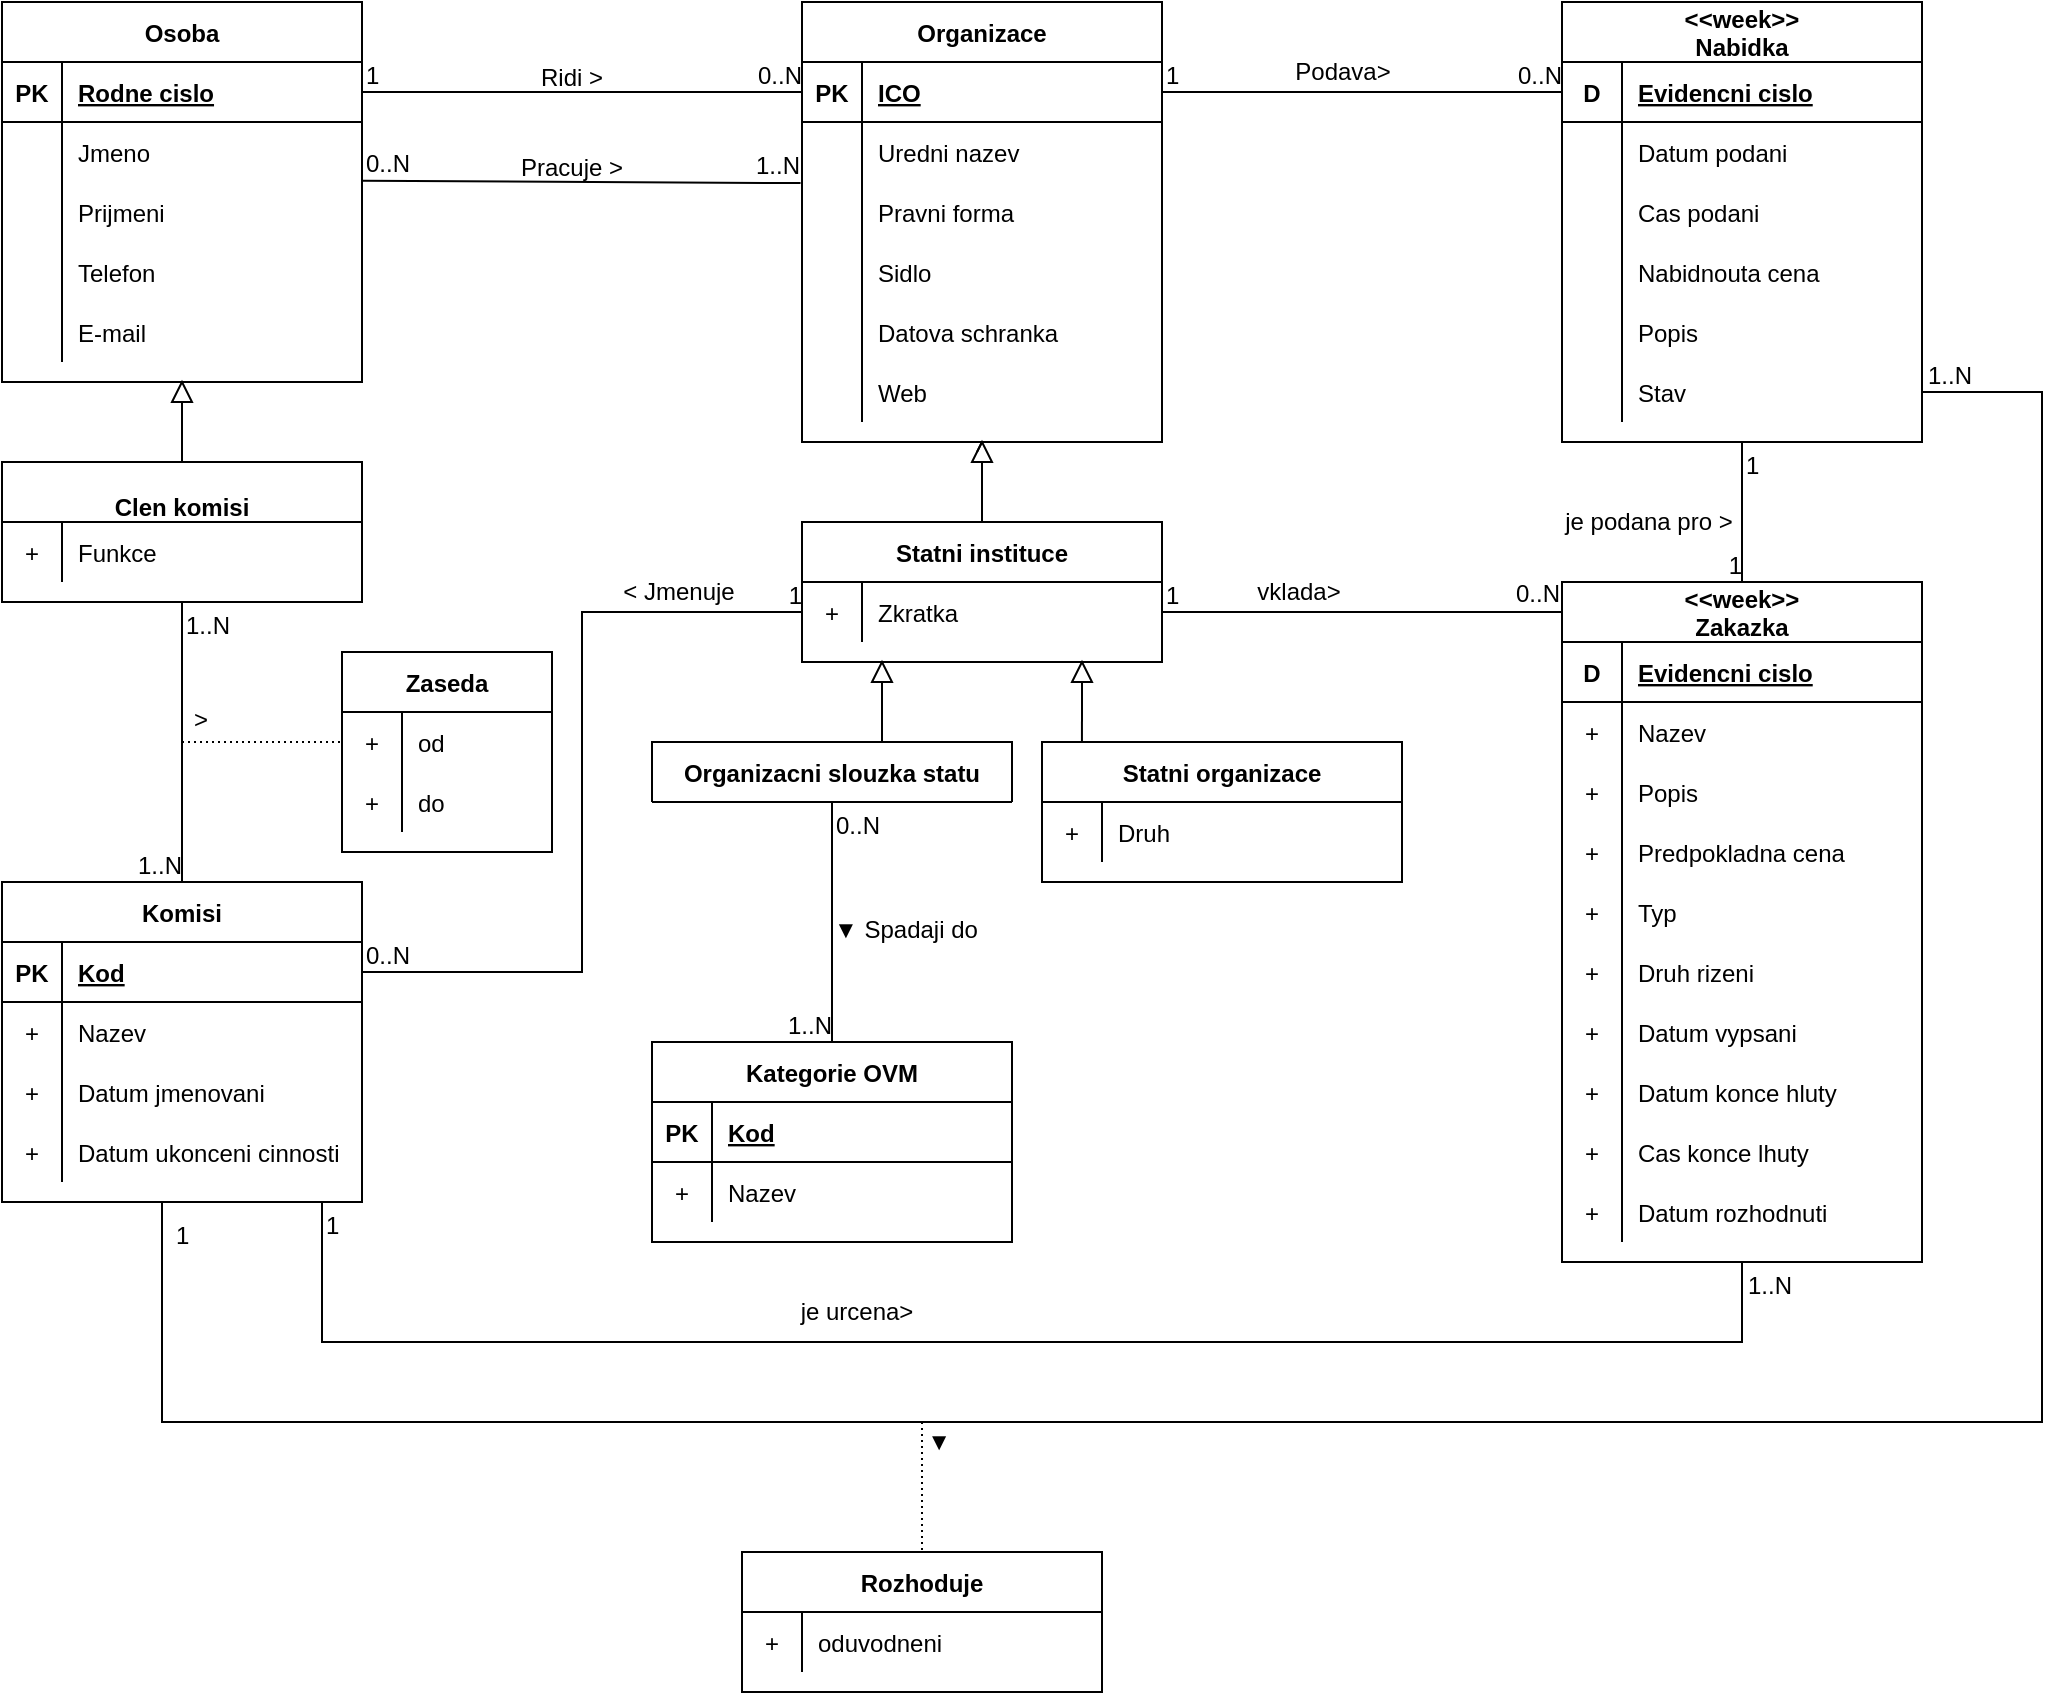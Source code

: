 <mxfile version="20.5.1" type="github">
  <diagram id="R2lEEEUBdFMjLlhIrx00" name="Page-1">
    <mxGraphModel dx="2213" dy="808" grid="1" gridSize="5" guides="1" tooltips="1" connect="1" arrows="1" fold="1" page="1" pageScale="1" pageWidth="850" pageHeight="1100" math="0" shadow="0" extFonts="Permanent Marker^https://fonts.googleapis.com/css?family=Permanent+Marker">
      <root>
        <mxCell id="0" />
        <mxCell id="1" parent="0" />
        <mxCell id="SdNBDiDPCRayU0WkWFOt-101" value="Osoba" style="shape=table;startSize=30;container=1;collapsible=1;childLayout=tableLayout;fixedRows=1;rowLines=0;fontStyle=1;align=center;resizeLast=1;" parent="1" vertex="1">
          <mxGeometry x="-840" y="10" width="180" height="190" as="geometry">
            <mxRectangle x="-840" y="10" width="75" height="30" as="alternateBounds" />
          </mxGeometry>
        </mxCell>
        <mxCell id="SdNBDiDPCRayU0WkWFOt-102" value="" style="shape=tableRow;horizontal=0;startSize=0;swimlaneHead=0;swimlaneBody=0;fillColor=none;collapsible=0;dropTarget=0;points=[[0,0.5],[1,0.5]];portConstraint=eastwest;top=0;left=0;right=0;bottom=1;" parent="SdNBDiDPCRayU0WkWFOt-101" vertex="1">
          <mxGeometry y="30" width="180" height="30" as="geometry" />
        </mxCell>
        <mxCell id="SdNBDiDPCRayU0WkWFOt-103" value="PK" style="shape=partialRectangle;connectable=0;fillColor=none;top=0;left=0;bottom=0;right=0;fontStyle=1;overflow=hidden;" parent="SdNBDiDPCRayU0WkWFOt-102" vertex="1">
          <mxGeometry width="30" height="30" as="geometry">
            <mxRectangle width="30" height="30" as="alternateBounds" />
          </mxGeometry>
        </mxCell>
        <mxCell id="SdNBDiDPCRayU0WkWFOt-104" value="Rodne cislo" style="shape=partialRectangle;connectable=0;fillColor=none;top=0;left=0;bottom=0;right=0;align=left;spacingLeft=6;fontStyle=5;overflow=hidden;" parent="SdNBDiDPCRayU0WkWFOt-102" vertex="1">
          <mxGeometry x="30" width="150" height="30" as="geometry">
            <mxRectangle width="150" height="30" as="alternateBounds" />
          </mxGeometry>
        </mxCell>
        <mxCell id="SdNBDiDPCRayU0WkWFOt-105" value="" style="shape=tableRow;horizontal=0;startSize=0;swimlaneHead=0;swimlaneBody=0;fillColor=none;collapsible=0;dropTarget=0;points=[[0,0.5],[1,0.5]];portConstraint=eastwest;top=0;left=0;right=0;bottom=0;" parent="SdNBDiDPCRayU0WkWFOt-101" vertex="1">
          <mxGeometry y="60" width="180" height="30" as="geometry" />
        </mxCell>
        <mxCell id="SdNBDiDPCRayU0WkWFOt-106" value="" style="shape=partialRectangle;connectable=0;fillColor=none;top=0;left=0;bottom=0;right=0;editable=1;overflow=hidden;" parent="SdNBDiDPCRayU0WkWFOt-105" vertex="1">
          <mxGeometry width="30" height="30" as="geometry">
            <mxRectangle width="30" height="30" as="alternateBounds" />
          </mxGeometry>
        </mxCell>
        <mxCell id="SdNBDiDPCRayU0WkWFOt-107" value="Jmeno" style="shape=partialRectangle;connectable=0;fillColor=none;top=0;left=0;bottom=0;right=0;align=left;spacingLeft=6;overflow=hidden;" parent="SdNBDiDPCRayU0WkWFOt-105" vertex="1">
          <mxGeometry x="30" width="150" height="30" as="geometry">
            <mxRectangle width="150" height="30" as="alternateBounds" />
          </mxGeometry>
        </mxCell>
        <mxCell id="SdNBDiDPCRayU0WkWFOt-108" value="" style="shape=tableRow;horizontal=0;startSize=0;swimlaneHead=0;swimlaneBody=0;fillColor=none;collapsible=0;dropTarget=0;points=[[0,0.5],[1,0.5]];portConstraint=eastwest;top=0;left=0;right=0;bottom=0;" parent="SdNBDiDPCRayU0WkWFOt-101" vertex="1">
          <mxGeometry y="90" width="180" height="30" as="geometry" />
        </mxCell>
        <mxCell id="SdNBDiDPCRayU0WkWFOt-109" value="" style="shape=partialRectangle;connectable=0;fillColor=none;top=0;left=0;bottom=0;right=0;editable=1;overflow=hidden;" parent="SdNBDiDPCRayU0WkWFOt-108" vertex="1">
          <mxGeometry width="30" height="30" as="geometry">
            <mxRectangle width="30" height="30" as="alternateBounds" />
          </mxGeometry>
        </mxCell>
        <mxCell id="SdNBDiDPCRayU0WkWFOt-110" value="Prijmeni" style="shape=partialRectangle;connectable=0;fillColor=none;top=0;left=0;bottom=0;right=0;align=left;spacingLeft=6;overflow=hidden;" parent="SdNBDiDPCRayU0WkWFOt-108" vertex="1">
          <mxGeometry x="30" width="150" height="30" as="geometry">
            <mxRectangle width="150" height="30" as="alternateBounds" />
          </mxGeometry>
        </mxCell>
        <mxCell id="SdNBDiDPCRayU0WkWFOt-111" value="" style="shape=tableRow;horizontal=0;startSize=0;swimlaneHead=0;swimlaneBody=0;fillColor=none;collapsible=0;dropTarget=0;points=[[0,0.5],[1,0.5]];portConstraint=eastwest;top=0;left=0;right=0;bottom=0;" parent="SdNBDiDPCRayU0WkWFOt-101" vertex="1">
          <mxGeometry y="120" width="180" height="30" as="geometry" />
        </mxCell>
        <mxCell id="SdNBDiDPCRayU0WkWFOt-112" value="" style="shape=partialRectangle;connectable=0;fillColor=none;top=0;left=0;bottom=0;right=0;editable=1;overflow=hidden;" parent="SdNBDiDPCRayU0WkWFOt-111" vertex="1">
          <mxGeometry width="30" height="30" as="geometry">
            <mxRectangle width="30" height="30" as="alternateBounds" />
          </mxGeometry>
        </mxCell>
        <mxCell id="SdNBDiDPCRayU0WkWFOt-113" value="Telefon" style="shape=partialRectangle;connectable=0;fillColor=none;top=0;left=0;bottom=0;right=0;align=left;spacingLeft=6;overflow=hidden;" parent="SdNBDiDPCRayU0WkWFOt-111" vertex="1">
          <mxGeometry x="30" width="150" height="30" as="geometry">
            <mxRectangle width="150" height="30" as="alternateBounds" />
          </mxGeometry>
        </mxCell>
        <mxCell id="SdNBDiDPCRayU0WkWFOt-114" style="shape=tableRow;horizontal=0;startSize=0;swimlaneHead=0;swimlaneBody=0;fillColor=none;collapsible=0;dropTarget=0;points=[[0,0.5],[1,0.5]];portConstraint=eastwest;top=0;left=0;right=0;bottom=0;" parent="SdNBDiDPCRayU0WkWFOt-101" vertex="1">
          <mxGeometry y="150" width="180" height="30" as="geometry" />
        </mxCell>
        <mxCell id="SdNBDiDPCRayU0WkWFOt-115" style="shape=partialRectangle;connectable=0;fillColor=none;top=0;left=0;bottom=0;right=0;editable=1;overflow=hidden;" parent="SdNBDiDPCRayU0WkWFOt-114" vertex="1">
          <mxGeometry width="30" height="30" as="geometry">
            <mxRectangle width="30" height="30" as="alternateBounds" />
          </mxGeometry>
        </mxCell>
        <mxCell id="SdNBDiDPCRayU0WkWFOt-116" value="E-mail" style="shape=partialRectangle;connectable=0;fillColor=none;top=0;left=0;bottom=0;right=0;align=left;spacingLeft=6;overflow=hidden;" parent="SdNBDiDPCRayU0WkWFOt-114" vertex="1">
          <mxGeometry x="30" width="150" height="30" as="geometry">
            <mxRectangle width="150" height="30" as="alternateBounds" />
          </mxGeometry>
        </mxCell>
        <mxCell id="SdNBDiDPCRayU0WkWFOt-117" value="Organizace" style="shape=table;startSize=30;container=1;collapsible=1;childLayout=tableLayout;fixedRows=1;rowLines=0;fontStyle=1;align=center;resizeLast=1;" parent="1" vertex="1">
          <mxGeometry x="-440" y="10" width="180" height="220" as="geometry" />
        </mxCell>
        <mxCell id="SdNBDiDPCRayU0WkWFOt-118" value="" style="shape=tableRow;horizontal=0;startSize=0;swimlaneHead=0;swimlaneBody=0;fillColor=none;collapsible=0;dropTarget=0;points=[[0,0.5],[1,0.5]];portConstraint=eastwest;top=0;left=0;right=0;bottom=1;" parent="SdNBDiDPCRayU0WkWFOt-117" vertex="1">
          <mxGeometry y="30" width="180" height="30" as="geometry" />
        </mxCell>
        <mxCell id="SdNBDiDPCRayU0WkWFOt-119" value="PK" style="shape=partialRectangle;connectable=0;fillColor=none;top=0;left=0;bottom=0;right=0;fontStyle=1;overflow=hidden;" parent="SdNBDiDPCRayU0WkWFOt-118" vertex="1">
          <mxGeometry width="30" height="30" as="geometry">
            <mxRectangle width="30" height="30" as="alternateBounds" />
          </mxGeometry>
        </mxCell>
        <mxCell id="SdNBDiDPCRayU0WkWFOt-120" value="ICO" style="shape=partialRectangle;connectable=0;fillColor=none;top=0;left=0;bottom=0;right=0;align=left;spacingLeft=6;fontStyle=5;overflow=hidden;" parent="SdNBDiDPCRayU0WkWFOt-118" vertex="1">
          <mxGeometry x="30" width="150" height="30" as="geometry">
            <mxRectangle width="150" height="30" as="alternateBounds" />
          </mxGeometry>
        </mxCell>
        <mxCell id="SdNBDiDPCRayU0WkWFOt-121" value="" style="shape=tableRow;horizontal=0;startSize=0;swimlaneHead=0;swimlaneBody=0;fillColor=none;collapsible=0;dropTarget=0;points=[[0,0.5],[1,0.5]];portConstraint=eastwest;top=0;left=0;right=0;bottom=0;" parent="SdNBDiDPCRayU0WkWFOt-117" vertex="1">
          <mxGeometry y="60" width="180" height="30" as="geometry" />
        </mxCell>
        <mxCell id="SdNBDiDPCRayU0WkWFOt-122" value="" style="shape=partialRectangle;connectable=0;fillColor=none;top=0;left=0;bottom=0;right=0;editable=1;overflow=hidden;" parent="SdNBDiDPCRayU0WkWFOt-121" vertex="1">
          <mxGeometry width="30" height="30" as="geometry">
            <mxRectangle width="30" height="30" as="alternateBounds" />
          </mxGeometry>
        </mxCell>
        <mxCell id="SdNBDiDPCRayU0WkWFOt-123" value="Uredni nazev" style="shape=partialRectangle;connectable=0;fillColor=none;top=0;left=0;bottom=0;right=0;align=left;spacingLeft=6;overflow=hidden;" parent="SdNBDiDPCRayU0WkWFOt-121" vertex="1">
          <mxGeometry x="30" width="150" height="30" as="geometry">
            <mxRectangle width="150" height="30" as="alternateBounds" />
          </mxGeometry>
        </mxCell>
        <mxCell id="SdNBDiDPCRayU0WkWFOt-124" value="" style="shape=tableRow;horizontal=0;startSize=0;swimlaneHead=0;swimlaneBody=0;fillColor=none;collapsible=0;dropTarget=0;points=[[0,0.5],[1,0.5]];portConstraint=eastwest;top=0;left=0;right=0;bottom=0;" parent="SdNBDiDPCRayU0WkWFOt-117" vertex="1">
          <mxGeometry y="90" width="180" height="30" as="geometry" />
        </mxCell>
        <mxCell id="SdNBDiDPCRayU0WkWFOt-125" value="" style="shape=partialRectangle;connectable=0;fillColor=none;top=0;left=0;bottom=0;right=0;editable=1;overflow=hidden;" parent="SdNBDiDPCRayU0WkWFOt-124" vertex="1">
          <mxGeometry width="30" height="30" as="geometry">
            <mxRectangle width="30" height="30" as="alternateBounds" />
          </mxGeometry>
        </mxCell>
        <mxCell id="SdNBDiDPCRayU0WkWFOt-126" value="Pravni forma" style="shape=partialRectangle;connectable=0;fillColor=none;top=0;left=0;bottom=0;right=0;align=left;spacingLeft=6;overflow=hidden;" parent="SdNBDiDPCRayU0WkWFOt-124" vertex="1">
          <mxGeometry x="30" width="150" height="30" as="geometry">
            <mxRectangle width="150" height="30" as="alternateBounds" />
          </mxGeometry>
        </mxCell>
        <mxCell id="SdNBDiDPCRayU0WkWFOt-127" value="" style="shape=tableRow;horizontal=0;startSize=0;swimlaneHead=0;swimlaneBody=0;fillColor=none;collapsible=0;dropTarget=0;points=[[0,0.5],[1,0.5]];portConstraint=eastwest;top=0;left=0;right=0;bottom=0;" parent="SdNBDiDPCRayU0WkWFOt-117" vertex="1">
          <mxGeometry y="120" width="180" height="30" as="geometry" />
        </mxCell>
        <mxCell id="SdNBDiDPCRayU0WkWFOt-128" value="" style="shape=partialRectangle;connectable=0;fillColor=none;top=0;left=0;bottom=0;right=0;editable=1;overflow=hidden;" parent="SdNBDiDPCRayU0WkWFOt-127" vertex="1">
          <mxGeometry width="30" height="30" as="geometry">
            <mxRectangle width="30" height="30" as="alternateBounds" />
          </mxGeometry>
        </mxCell>
        <mxCell id="SdNBDiDPCRayU0WkWFOt-129" value="Sidlo" style="shape=partialRectangle;connectable=0;fillColor=none;top=0;left=0;bottom=0;right=0;align=left;spacingLeft=6;overflow=hidden;" parent="SdNBDiDPCRayU0WkWFOt-127" vertex="1">
          <mxGeometry x="30" width="150" height="30" as="geometry">
            <mxRectangle width="150" height="30" as="alternateBounds" />
          </mxGeometry>
        </mxCell>
        <mxCell id="SdNBDiDPCRayU0WkWFOt-130" style="shape=tableRow;horizontal=0;startSize=0;swimlaneHead=0;swimlaneBody=0;fillColor=none;collapsible=0;dropTarget=0;points=[[0,0.5],[1,0.5]];portConstraint=eastwest;top=0;left=0;right=0;bottom=0;" parent="SdNBDiDPCRayU0WkWFOt-117" vertex="1">
          <mxGeometry y="150" width="180" height="30" as="geometry" />
        </mxCell>
        <mxCell id="SdNBDiDPCRayU0WkWFOt-131" style="shape=partialRectangle;connectable=0;fillColor=none;top=0;left=0;bottom=0;right=0;editable=1;overflow=hidden;" parent="SdNBDiDPCRayU0WkWFOt-130" vertex="1">
          <mxGeometry width="30" height="30" as="geometry">
            <mxRectangle width="30" height="30" as="alternateBounds" />
          </mxGeometry>
        </mxCell>
        <mxCell id="SdNBDiDPCRayU0WkWFOt-132" value="Datova schranka" style="shape=partialRectangle;connectable=0;fillColor=none;top=0;left=0;bottom=0;right=0;align=left;spacingLeft=6;overflow=hidden;" parent="SdNBDiDPCRayU0WkWFOt-130" vertex="1">
          <mxGeometry x="30" width="150" height="30" as="geometry">
            <mxRectangle width="150" height="30" as="alternateBounds" />
          </mxGeometry>
        </mxCell>
        <mxCell id="SdNBDiDPCRayU0WkWFOt-133" style="shape=tableRow;horizontal=0;startSize=0;swimlaneHead=0;swimlaneBody=0;fillColor=none;collapsible=0;dropTarget=0;points=[[0,0.5],[1,0.5]];portConstraint=eastwest;top=0;left=0;right=0;bottom=0;" parent="SdNBDiDPCRayU0WkWFOt-117" vertex="1">
          <mxGeometry y="180" width="180" height="30" as="geometry" />
        </mxCell>
        <mxCell id="SdNBDiDPCRayU0WkWFOt-134" style="shape=partialRectangle;connectable=0;fillColor=none;top=0;left=0;bottom=0;right=0;editable=1;overflow=hidden;" parent="SdNBDiDPCRayU0WkWFOt-133" vertex="1">
          <mxGeometry width="30" height="30" as="geometry">
            <mxRectangle width="30" height="30" as="alternateBounds" />
          </mxGeometry>
        </mxCell>
        <mxCell id="SdNBDiDPCRayU0WkWFOt-135" value="Web" style="shape=partialRectangle;connectable=0;fillColor=none;top=0;left=0;bottom=0;right=0;align=left;spacingLeft=6;overflow=hidden;" parent="SdNBDiDPCRayU0WkWFOt-133" vertex="1">
          <mxGeometry x="30" width="150" height="30" as="geometry">
            <mxRectangle width="150" height="30" as="alternateBounds" />
          </mxGeometry>
        </mxCell>
        <mxCell id="SdNBDiDPCRayU0WkWFOt-180" value="Komisi" style="shape=table;startSize=30;container=1;collapsible=1;childLayout=tableLayout;fixedRows=1;rowLines=0;fontStyle=1;align=center;resizeLast=1;" parent="1" vertex="1">
          <mxGeometry x="-840" y="450" width="180" height="160" as="geometry" />
        </mxCell>
        <mxCell id="SdNBDiDPCRayU0WkWFOt-181" value="" style="shape=tableRow;horizontal=0;startSize=0;swimlaneHead=0;swimlaneBody=0;fillColor=none;collapsible=0;dropTarget=0;points=[[0,0.5],[1,0.5]];portConstraint=eastwest;top=0;left=0;right=0;bottom=1;" parent="SdNBDiDPCRayU0WkWFOt-180" vertex="1">
          <mxGeometry y="30" width="180" height="30" as="geometry" />
        </mxCell>
        <mxCell id="SdNBDiDPCRayU0WkWFOt-182" value="PK" style="shape=partialRectangle;connectable=0;fillColor=none;top=0;left=0;bottom=0;right=0;fontStyle=1;overflow=hidden;" parent="SdNBDiDPCRayU0WkWFOt-181" vertex="1">
          <mxGeometry width="30" height="30" as="geometry">
            <mxRectangle width="30" height="30" as="alternateBounds" />
          </mxGeometry>
        </mxCell>
        <mxCell id="SdNBDiDPCRayU0WkWFOt-183" value="Kod" style="shape=partialRectangle;connectable=0;fillColor=none;top=0;left=0;bottom=0;right=0;align=left;spacingLeft=6;fontStyle=5;overflow=hidden;" parent="SdNBDiDPCRayU0WkWFOt-181" vertex="1">
          <mxGeometry x="30" width="150" height="30" as="geometry">
            <mxRectangle width="150" height="30" as="alternateBounds" />
          </mxGeometry>
        </mxCell>
        <mxCell id="SdNBDiDPCRayU0WkWFOt-184" value="" style="shape=tableRow;horizontal=0;startSize=0;swimlaneHead=0;swimlaneBody=0;fillColor=none;collapsible=0;dropTarget=0;points=[[0,0.5],[1,0.5]];portConstraint=eastwest;top=0;left=0;right=0;bottom=0;" parent="SdNBDiDPCRayU0WkWFOt-180" vertex="1">
          <mxGeometry y="60" width="180" height="30" as="geometry" />
        </mxCell>
        <mxCell id="SdNBDiDPCRayU0WkWFOt-185" value="+" style="shape=partialRectangle;connectable=0;fillColor=none;top=0;left=0;bottom=0;right=0;editable=1;overflow=hidden;" parent="SdNBDiDPCRayU0WkWFOt-184" vertex="1">
          <mxGeometry width="30" height="30" as="geometry">
            <mxRectangle width="30" height="30" as="alternateBounds" />
          </mxGeometry>
        </mxCell>
        <mxCell id="SdNBDiDPCRayU0WkWFOt-186" value="Nazev" style="shape=partialRectangle;connectable=0;fillColor=none;top=0;left=0;bottom=0;right=0;align=left;spacingLeft=6;overflow=hidden;" parent="SdNBDiDPCRayU0WkWFOt-184" vertex="1">
          <mxGeometry x="30" width="150" height="30" as="geometry">
            <mxRectangle width="150" height="30" as="alternateBounds" />
          </mxGeometry>
        </mxCell>
        <mxCell id="SdNBDiDPCRayU0WkWFOt-187" value="" style="shape=tableRow;horizontal=0;startSize=0;swimlaneHead=0;swimlaneBody=0;fillColor=none;collapsible=0;dropTarget=0;points=[[0,0.5],[1,0.5]];portConstraint=eastwest;top=0;left=0;right=0;bottom=0;" parent="SdNBDiDPCRayU0WkWFOt-180" vertex="1">
          <mxGeometry y="90" width="180" height="30" as="geometry" />
        </mxCell>
        <mxCell id="SdNBDiDPCRayU0WkWFOt-188" value="+" style="shape=partialRectangle;connectable=0;fillColor=none;top=0;left=0;bottom=0;right=0;editable=1;overflow=hidden;" parent="SdNBDiDPCRayU0WkWFOt-187" vertex="1">
          <mxGeometry width="30" height="30" as="geometry">
            <mxRectangle width="30" height="30" as="alternateBounds" />
          </mxGeometry>
        </mxCell>
        <mxCell id="SdNBDiDPCRayU0WkWFOt-189" value="Datum jmenovani" style="shape=partialRectangle;connectable=0;fillColor=none;top=0;left=0;bottom=0;right=0;align=left;spacingLeft=6;overflow=hidden;" parent="SdNBDiDPCRayU0WkWFOt-187" vertex="1">
          <mxGeometry x="30" width="150" height="30" as="geometry">
            <mxRectangle width="150" height="30" as="alternateBounds" />
          </mxGeometry>
        </mxCell>
        <mxCell id="SdNBDiDPCRayU0WkWFOt-190" value="" style="shape=tableRow;horizontal=0;startSize=0;swimlaneHead=0;swimlaneBody=0;fillColor=none;collapsible=0;dropTarget=0;points=[[0,0.5],[1,0.5]];portConstraint=eastwest;top=0;left=0;right=0;bottom=0;" parent="SdNBDiDPCRayU0WkWFOt-180" vertex="1">
          <mxGeometry y="120" width="180" height="30" as="geometry" />
        </mxCell>
        <mxCell id="SdNBDiDPCRayU0WkWFOt-191" value="+" style="shape=partialRectangle;connectable=0;fillColor=none;top=0;left=0;bottom=0;right=0;editable=1;overflow=hidden;" parent="SdNBDiDPCRayU0WkWFOt-190" vertex="1">
          <mxGeometry width="30" height="30" as="geometry">
            <mxRectangle width="30" height="30" as="alternateBounds" />
          </mxGeometry>
        </mxCell>
        <mxCell id="SdNBDiDPCRayU0WkWFOt-192" value="Datum ukonceni cinnosti" style="shape=partialRectangle;connectable=0;fillColor=none;top=0;left=0;bottom=0;right=0;align=left;spacingLeft=6;overflow=hidden;" parent="SdNBDiDPCRayU0WkWFOt-190" vertex="1">
          <mxGeometry x="30" width="150" height="30" as="geometry">
            <mxRectangle width="150" height="30" as="alternateBounds" />
          </mxGeometry>
        </mxCell>
        <mxCell id="SdNBDiDPCRayU0WkWFOt-214" value="&#xa;Clen komisi" style="shape=table;startSize=30;container=1;collapsible=1;childLayout=tableLayout;fixedRows=1;rowLines=0;fontStyle=1;align=center;resizeLast=1;" parent="1" vertex="1">
          <mxGeometry x="-840" y="240" width="180" height="70" as="geometry" />
        </mxCell>
        <mxCell id="SdNBDiDPCRayU0WkWFOt-224" value="" style="shape=tableRow;horizontal=0;startSize=0;swimlaneHead=0;swimlaneBody=0;fillColor=none;collapsible=0;dropTarget=0;points=[[0,0.5],[1,0.5]];portConstraint=eastwest;top=0;left=0;right=0;bottom=0;" parent="SdNBDiDPCRayU0WkWFOt-214" vertex="1">
          <mxGeometry y="30" width="180" height="30" as="geometry" />
        </mxCell>
        <mxCell id="SdNBDiDPCRayU0WkWFOt-225" value="+" style="shape=partialRectangle;connectable=0;fillColor=none;top=0;left=0;bottom=0;right=0;editable=1;overflow=hidden;" parent="SdNBDiDPCRayU0WkWFOt-224" vertex="1">
          <mxGeometry width="30" height="30" as="geometry">
            <mxRectangle width="30" height="30" as="alternateBounds" />
          </mxGeometry>
        </mxCell>
        <mxCell id="SdNBDiDPCRayU0WkWFOt-226" value="Funkce" style="shape=partialRectangle;connectable=0;fillColor=none;top=0;left=0;bottom=0;right=0;align=left;spacingLeft=6;overflow=hidden;" parent="SdNBDiDPCRayU0WkWFOt-224" vertex="1">
          <mxGeometry x="30" width="150" height="30" as="geometry">
            <mxRectangle width="150" height="30" as="alternateBounds" />
          </mxGeometry>
        </mxCell>
        <mxCell id="SdNBDiDPCRayU0WkWFOt-237" value="" style="group" parent="1" vertex="1" connectable="0">
          <mxGeometry x="-585" y="40" width="60" height="15" as="geometry" />
        </mxCell>
        <mxCell id="SdNBDiDPCRayU0WkWFOt-227" value="" style="endArrow=none;html=1;rounded=0;exitX=1;exitY=0.5;exitDx=0;exitDy=0;entryX=0;entryY=0.5;entryDx=0;entryDy=0;" parent="SdNBDiDPCRayU0WkWFOt-237" source="SdNBDiDPCRayU0WkWFOt-102" target="SdNBDiDPCRayU0WkWFOt-118" edge="1">
          <mxGeometry relative="1" as="geometry">
            <mxPoint x="-35" y="55" as="sourcePoint" />
            <mxPoint x="125" y="55" as="targetPoint" />
          </mxGeometry>
        </mxCell>
        <mxCell id="SdNBDiDPCRayU0WkWFOt-228" value="1" style="resizable=0;html=1;align=left;verticalAlign=bottom;" parent="SdNBDiDPCRayU0WkWFOt-227" connectable="0" vertex="1">
          <mxGeometry x="-1" relative="1" as="geometry" />
        </mxCell>
        <mxCell id="SdNBDiDPCRayU0WkWFOt-229" value="0..N" style="resizable=0;html=1;align=right;verticalAlign=bottom;" parent="SdNBDiDPCRayU0WkWFOt-227" connectable="0" vertex="1">
          <mxGeometry x="1" relative="1" as="geometry" />
        </mxCell>
        <mxCell id="SdNBDiDPCRayU0WkWFOt-230" value="Ridi &amp;gt;" style="text;html=1;strokeColor=none;fillColor=none;align=center;verticalAlign=middle;whiteSpace=wrap;rounded=0;" parent="SdNBDiDPCRayU0WkWFOt-237" vertex="1">
          <mxGeometry width="60" height="15" as="geometry" />
        </mxCell>
        <mxCell id="SdNBDiDPCRayU0WkWFOt-242" value="" style="group" parent="1" vertex="1" connectable="0">
          <mxGeometry x="-585" y="70" width="60" height="15" as="geometry" />
        </mxCell>
        <mxCell id="SdNBDiDPCRayU0WkWFOt-243" value="" style="group" parent="SdNBDiDPCRayU0WkWFOt-242" vertex="1" connectable="0">
          <mxGeometry x="-40" width="100" height="15" as="geometry" />
        </mxCell>
        <mxCell id="SdNBDiDPCRayU0WkWFOt-238" value="" style="endArrow=none;html=1;rounded=0;exitX=1.002;exitY=0.981;exitDx=0;exitDy=0;entryX=-0.004;entryY=1.018;entryDx=0;entryDy=0;exitPerimeter=0;entryPerimeter=0;" parent="SdNBDiDPCRayU0WkWFOt-243" source="SdNBDiDPCRayU0WkWFOt-105" target="SdNBDiDPCRayU0WkWFOt-121" edge="1">
          <mxGeometry relative="1" as="geometry">
            <mxPoint x="15" y="15" as="sourcePoint" />
            <mxPoint x="175" y="15" as="targetPoint" />
            <Array as="points" />
          </mxGeometry>
        </mxCell>
        <mxCell id="SdNBDiDPCRayU0WkWFOt-239" value="0..N" style="resizable=0;html=1;align=left;verticalAlign=bottom;" parent="SdNBDiDPCRayU0WkWFOt-238" connectable="0" vertex="1">
          <mxGeometry x="-1" relative="1" as="geometry" />
        </mxCell>
        <mxCell id="SdNBDiDPCRayU0WkWFOt-240" value="1..N" style="resizable=0;html=1;align=right;verticalAlign=bottom;" parent="SdNBDiDPCRayU0WkWFOt-238" connectable="0" vertex="1">
          <mxGeometry x="1" relative="1" as="geometry" />
        </mxCell>
        <mxCell id="SdNBDiDPCRayU0WkWFOt-241" value="Pracuje &amp;gt;" style="text;html=1;strokeColor=none;fillColor=none;align=center;verticalAlign=middle;whiteSpace=wrap;rounded=0;" parent="1" vertex="1">
          <mxGeometry x="-585" y="85" width="60" height="15" as="geometry" />
        </mxCell>
        <mxCell id="SdNBDiDPCRayU0WkWFOt-244" value="" style="endArrow=none;html=1;rounded=0;entryX=0.5;entryY=1;entryDx=0;entryDy=0;exitX=0.5;exitY=0;exitDx=0;exitDy=0;" parent="1" source="SdNBDiDPCRayU0WkWFOt-214" target="SdNBDiDPCRayU0WkWFOt-101" edge="1">
          <mxGeometry width="50" height="50" relative="1" as="geometry">
            <mxPoint x="-710" y="185" as="sourcePoint" />
            <mxPoint x="-660" y="135" as="targetPoint" />
          </mxGeometry>
        </mxCell>
        <mxCell id="SdNBDiDPCRayU0WkWFOt-245" value="" style="triangle;whiteSpace=wrap;html=1;direction=north;" parent="1" vertex="1">
          <mxGeometry x="-755" y="200" width="10" height="10" as="geometry" />
        </mxCell>
        <mxCell id="SdNBDiDPCRayU0WkWFOt-246" value="" style="endArrow=none;html=1;rounded=0;exitX=0.5;exitY=1;exitDx=0;exitDy=0;entryX=0.5;entryY=0;entryDx=0;entryDy=0;" parent="1" source="SdNBDiDPCRayU0WkWFOt-214" target="SdNBDiDPCRayU0WkWFOt-180" edge="1">
          <mxGeometry relative="1" as="geometry">
            <mxPoint x="-765" y="325" as="sourcePoint" />
            <mxPoint x="-605" y="325" as="targetPoint" />
          </mxGeometry>
        </mxCell>
        <mxCell id="SdNBDiDPCRayU0WkWFOt-247" value="1..N" style="resizable=0;html=1;align=left;verticalAlign=bottom;" parent="SdNBDiDPCRayU0WkWFOt-246" connectable="0" vertex="1">
          <mxGeometry x="-1" relative="1" as="geometry">
            <mxPoint y="20" as="offset" />
          </mxGeometry>
        </mxCell>
        <mxCell id="SdNBDiDPCRayU0WkWFOt-248" value="1..N" style="resizable=0;html=1;align=right;verticalAlign=bottom;" parent="SdNBDiDPCRayU0WkWFOt-246" connectable="0" vertex="1">
          <mxGeometry x="1" relative="1" as="geometry" />
        </mxCell>
        <mxCell id="SdNBDiDPCRayU0WkWFOt-250" value="" style="endArrow=none;html=1;rounded=0;dashed=1;dashPattern=1 2;entryX=0;entryY=0.5;entryDx=0;entryDy=0;" parent="1" target="SdNBDiDPCRayU0WkWFOt-256" edge="1">
          <mxGeometry relative="1" as="geometry">
            <mxPoint x="-750" y="380" as="sourcePoint" />
            <mxPoint x="-680" y="390" as="targetPoint" />
          </mxGeometry>
        </mxCell>
        <mxCell id="SdNBDiDPCRayU0WkWFOt-251" value="" style="resizable=0;html=1;align=right;verticalAlign=bottom;" parent="SdNBDiDPCRayU0WkWFOt-250" connectable="0" vertex="1">
          <mxGeometry x="1" relative="1" as="geometry" />
        </mxCell>
        <mxCell id="SdNBDiDPCRayU0WkWFOt-252" value="Zaseda" style="shape=table;startSize=30;container=1;collapsible=1;childLayout=tableLayout;fixedRows=1;rowLines=0;fontStyle=1;align=center;resizeLast=1;" parent="1" vertex="1">
          <mxGeometry x="-670" y="335" width="105" height="100" as="geometry" />
        </mxCell>
        <mxCell id="SdNBDiDPCRayU0WkWFOt-256" value="" style="shape=tableRow;horizontal=0;startSize=0;swimlaneHead=0;swimlaneBody=0;fillColor=none;collapsible=0;dropTarget=0;points=[[0,0.5],[1,0.5]];portConstraint=eastwest;top=0;left=0;right=0;bottom=0;" parent="SdNBDiDPCRayU0WkWFOt-252" vertex="1">
          <mxGeometry y="30" width="105" height="30" as="geometry" />
        </mxCell>
        <mxCell id="SdNBDiDPCRayU0WkWFOt-257" value="+" style="shape=partialRectangle;connectable=0;fillColor=none;top=0;left=0;bottom=0;right=0;editable=1;overflow=hidden;" parent="SdNBDiDPCRayU0WkWFOt-256" vertex="1">
          <mxGeometry width="30" height="30" as="geometry">
            <mxRectangle width="30" height="30" as="alternateBounds" />
          </mxGeometry>
        </mxCell>
        <mxCell id="SdNBDiDPCRayU0WkWFOt-258" value="od" style="shape=partialRectangle;connectable=0;fillColor=none;top=0;left=0;bottom=0;right=0;align=left;spacingLeft=6;overflow=hidden;" parent="SdNBDiDPCRayU0WkWFOt-256" vertex="1">
          <mxGeometry x="30" width="75" height="30" as="geometry">
            <mxRectangle width="75" height="30" as="alternateBounds" />
          </mxGeometry>
        </mxCell>
        <mxCell id="SdNBDiDPCRayU0WkWFOt-259" value="" style="shape=tableRow;horizontal=0;startSize=0;swimlaneHead=0;swimlaneBody=0;fillColor=none;collapsible=0;dropTarget=0;points=[[0,0.5],[1,0.5]];portConstraint=eastwest;top=0;left=0;right=0;bottom=0;" parent="SdNBDiDPCRayU0WkWFOt-252" vertex="1">
          <mxGeometry y="60" width="105" height="30" as="geometry" />
        </mxCell>
        <mxCell id="SdNBDiDPCRayU0WkWFOt-260" value="+" style="shape=partialRectangle;connectable=0;fillColor=none;top=0;left=0;bottom=0;right=0;editable=1;overflow=hidden;" parent="SdNBDiDPCRayU0WkWFOt-259" vertex="1">
          <mxGeometry width="30" height="30" as="geometry">
            <mxRectangle width="30" height="30" as="alternateBounds" />
          </mxGeometry>
        </mxCell>
        <mxCell id="SdNBDiDPCRayU0WkWFOt-261" value="do" style="shape=partialRectangle;connectable=0;fillColor=none;top=0;left=0;bottom=0;right=0;align=left;spacingLeft=6;overflow=hidden;" parent="SdNBDiDPCRayU0WkWFOt-259" vertex="1">
          <mxGeometry x="30" width="75" height="30" as="geometry">
            <mxRectangle width="75" height="30" as="alternateBounds" />
          </mxGeometry>
        </mxCell>
        <mxCell id="SdNBDiDPCRayU0WkWFOt-265" value="&gt;" style="text;strokeColor=none;fillColor=none;spacingLeft=4;spacingRight=4;overflow=hidden;rotatable=0;points=[[0,0.5],[1,0.5]];portConstraint=eastwest;fontSize=12;" parent="1" vertex="1">
          <mxGeometry x="-750" y="355" width="20" height="20" as="geometry" />
        </mxCell>
        <mxCell id="SdNBDiDPCRayU0WkWFOt-266" value="Statni instituce" style="shape=table;startSize=30;container=1;collapsible=1;childLayout=tableLayout;fixedRows=1;rowLines=0;fontStyle=1;align=center;resizeLast=1;" parent="1" vertex="1">
          <mxGeometry x="-440" y="270" width="180" height="70" as="geometry" />
        </mxCell>
        <mxCell id="SdNBDiDPCRayU0WkWFOt-270" value="" style="shape=tableRow;horizontal=0;startSize=0;swimlaneHead=0;swimlaneBody=0;fillColor=none;collapsible=0;dropTarget=0;points=[[0,0.5],[1,0.5]];portConstraint=eastwest;top=0;left=0;right=0;bottom=0;" parent="SdNBDiDPCRayU0WkWFOt-266" vertex="1">
          <mxGeometry y="30" width="180" height="30" as="geometry" />
        </mxCell>
        <mxCell id="SdNBDiDPCRayU0WkWFOt-271" value="+" style="shape=partialRectangle;connectable=0;fillColor=none;top=0;left=0;bottom=0;right=0;editable=1;overflow=hidden;" parent="SdNBDiDPCRayU0WkWFOt-270" vertex="1">
          <mxGeometry width="30" height="30" as="geometry">
            <mxRectangle width="30" height="30" as="alternateBounds" />
          </mxGeometry>
        </mxCell>
        <mxCell id="SdNBDiDPCRayU0WkWFOt-272" value="Zkratka" style="shape=partialRectangle;connectable=0;fillColor=none;top=0;left=0;bottom=0;right=0;align=left;spacingLeft=6;overflow=hidden;" parent="SdNBDiDPCRayU0WkWFOt-270" vertex="1">
          <mxGeometry x="30" width="150" height="30" as="geometry">
            <mxRectangle width="150" height="30" as="alternateBounds" />
          </mxGeometry>
        </mxCell>
        <mxCell id="SdNBDiDPCRayU0WkWFOt-287" value="" style="endArrow=none;html=1;rounded=0;exitX=0;exitY=0.5;exitDx=0;exitDy=0;entryX=0.5;entryY=0;entryDx=0;entryDy=0;startArrow=none;" parent="1" source="SdNBDiDPCRayU0WkWFOt-314" target="SdNBDiDPCRayU0WkWFOt-266" edge="1">
          <mxGeometry relative="1" as="geometry">
            <mxPoint x="-350" y="230" as="sourcePoint" />
            <mxPoint x="-350" y="260" as="targetPoint" />
          </mxGeometry>
        </mxCell>
        <mxCell id="SdNBDiDPCRayU0WkWFOt-301" value="Statni organizace" style="shape=table;startSize=30;container=1;collapsible=1;childLayout=tableLayout;fixedRows=1;rowLines=0;fontStyle=1;align=center;resizeLast=1;" parent="1" vertex="1">
          <mxGeometry x="-320" y="380" width="180" height="70" as="geometry" />
        </mxCell>
        <mxCell id="SdNBDiDPCRayU0WkWFOt-311" value="" style="shape=tableRow;horizontal=0;startSize=0;swimlaneHead=0;swimlaneBody=0;fillColor=none;collapsible=0;dropTarget=0;points=[[0,0.5],[1,0.5]];portConstraint=eastwest;top=0;left=0;right=0;bottom=0;" parent="SdNBDiDPCRayU0WkWFOt-301" vertex="1">
          <mxGeometry y="30" width="180" height="30" as="geometry" />
        </mxCell>
        <mxCell id="SdNBDiDPCRayU0WkWFOt-312" value="+" style="shape=partialRectangle;connectable=0;fillColor=none;top=0;left=0;bottom=0;right=0;editable=1;overflow=hidden;" parent="SdNBDiDPCRayU0WkWFOt-311" vertex="1">
          <mxGeometry width="30" height="30" as="geometry">
            <mxRectangle width="30" height="30" as="alternateBounds" />
          </mxGeometry>
        </mxCell>
        <mxCell id="SdNBDiDPCRayU0WkWFOt-313" value="Druh" style="shape=partialRectangle;connectable=0;fillColor=none;top=0;left=0;bottom=0;right=0;align=left;spacingLeft=6;overflow=hidden;" parent="SdNBDiDPCRayU0WkWFOt-311" vertex="1">
          <mxGeometry x="30" width="150" height="30" as="geometry">
            <mxRectangle width="150" height="30" as="alternateBounds" />
          </mxGeometry>
        </mxCell>
        <mxCell id="SdNBDiDPCRayU0WkWFOt-314" value="" style="triangle;whiteSpace=wrap;html=1;direction=north;" parent="1" vertex="1">
          <mxGeometry x="-355" y="230" width="10" height="10" as="geometry" />
        </mxCell>
        <mxCell id="SdNBDiDPCRayU0WkWFOt-318" value="" style="endArrow=none;html=1;rounded=0;exitX=0.5;exitY=1;exitDx=0;exitDy=0;entryX=0.5;entryY=0;entryDx=0;entryDy=0;" parent="1" source="SdNBDiDPCRayU0WkWFOt-117" target="SdNBDiDPCRayU0WkWFOt-314" edge="1">
          <mxGeometry relative="1" as="geometry">
            <mxPoint x="-350" y="230" as="sourcePoint" />
            <mxPoint x="-350" y="270" as="targetPoint" />
          </mxGeometry>
        </mxCell>
        <mxCell id="SdNBDiDPCRayU0WkWFOt-323" value="Organizacni slouzka statu" style="swimlane;fontStyle=1;childLayout=stackLayout;horizontal=1;startSize=30;horizontalStack=0;resizeParent=1;resizeParentMax=0;resizeLast=0;collapsible=1;marginBottom=0;" parent="1" vertex="1">
          <mxGeometry x="-515" y="380" width="180" height="30" as="geometry">
            <mxRectangle x="-540" y="365" width="55" height="30" as="alternateBounds" />
          </mxGeometry>
        </mxCell>
        <mxCell id="SdNBDiDPCRayU0WkWFOt-335" value="" style="triangle;whiteSpace=wrap;html=1;direction=north;" parent="1" vertex="1">
          <mxGeometry x="-405" y="340" width="10" height="10" as="geometry" />
        </mxCell>
        <mxCell id="SdNBDiDPCRayU0WkWFOt-336" value="" style="triangle;whiteSpace=wrap;html=1;direction=north;" parent="1" vertex="1">
          <mxGeometry x="-305" y="340" width="10" height="10" as="geometry" />
        </mxCell>
        <mxCell id="SdNBDiDPCRayU0WkWFOt-337" value="" style="endArrow=none;html=1;rounded=0;entryX=0;entryY=0.5;entryDx=0;entryDy=0;" parent="1" target="SdNBDiDPCRayU0WkWFOt-335" edge="1">
          <mxGeometry width="50" height="50" relative="1" as="geometry">
            <mxPoint x="-400" y="380" as="sourcePoint" />
            <mxPoint x="-480" y="435" as="targetPoint" />
          </mxGeometry>
        </mxCell>
        <mxCell id="SdNBDiDPCRayU0WkWFOt-338" value="" style="endArrow=none;html=1;rounded=0;entryX=0;entryY=0.5;entryDx=0;entryDy=0;exitX=0.111;exitY=-0.007;exitDx=0;exitDy=0;exitPerimeter=0;" parent="1" source="SdNBDiDPCRayU0WkWFOt-301" target="SdNBDiDPCRayU0WkWFOt-336" edge="1">
          <mxGeometry width="50" height="50" relative="1" as="geometry">
            <mxPoint x="-475" y="440" as="sourcePoint" />
            <mxPoint x="-425" y="390" as="targetPoint" />
          </mxGeometry>
        </mxCell>
        <mxCell id="SdNBDiDPCRayU0WkWFOt-339" value="Kategorie OVM" style="shape=table;startSize=30;container=1;collapsible=1;childLayout=tableLayout;fixedRows=1;rowLines=0;fontStyle=1;align=center;resizeLast=1;" parent="1" vertex="1">
          <mxGeometry x="-515" y="530" width="180" height="100" as="geometry" />
        </mxCell>
        <mxCell id="SdNBDiDPCRayU0WkWFOt-340" value="" style="shape=tableRow;horizontal=0;startSize=0;swimlaneHead=0;swimlaneBody=0;fillColor=none;collapsible=0;dropTarget=0;points=[[0,0.5],[1,0.5]];portConstraint=eastwest;top=0;left=0;right=0;bottom=1;" parent="SdNBDiDPCRayU0WkWFOt-339" vertex="1">
          <mxGeometry y="30" width="180" height="30" as="geometry" />
        </mxCell>
        <mxCell id="SdNBDiDPCRayU0WkWFOt-341" value="PK" style="shape=partialRectangle;connectable=0;fillColor=none;top=0;left=0;bottom=0;right=0;fontStyle=1;overflow=hidden;" parent="SdNBDiDPCRayU0WkWFOt-340" vertex="1">
          <mxGeometry width="30" height="30" as="geometry">
            <mxRectangle width="30" height="30" as="alternateBounds" />
          </mxGeometry>
        </mxCell>
        <mxCell id="SdNBDiDPCRayU0WkWFOt-342" value="Kod" style="shape=partialRectangle;connectable=0;fillColor=none;top=0;left=0;bottom=0;right=0;align=left;spacingLeft=6;fontStyle=5;overflow=hidden;" parent="SdNBDiDPCRayU0WkWFOt-340" vertex="1">
          <mxGeometry x="30" width="150" height="30" as="geometry">
            <mxRectangle width="150" height="30" as="alternateBounds" />
          </mxGeometry>
        </mxCell>
        <mxCell id="SdNBDiDPCRayU0WkWFOt-343" value="" style="shape=tableRow;horizontal=0;startSize=0;swimlaneHead=0;swimlaneBody=0;fillColor=none;collapsible=0;dropTarget=0;points=[[0,0.5],[1,0.5]];portConstraint=eastwest;top=0;left=0;right=0;bottom=0;" parent="SdNBDiDPCRayU0WkWFOt-339" vertex="1">
          <mxGeometry y="60" width="180" height="30" as="geometry" />
        </mxCell>
        <mxCell id="SdNBDiDPCRayU0WkWFOt-344" value="+" style="shape=partialRectangle;connectable=0;fillColor=none;top=0;left=0;bottom=0;right=0;editable=1;overflow=hidden;" parent="SdNBDiDPCRayU0WkWFOt-343" vertex="1">
          <mxGeometry width="30" height="30" as="geometry">
            <mxRectangle width="30" height="30" as="alternateBounds" />
          </mxGeometry>
        </mxCell>
        <mxCell id="SdNBDiDPCRayU0WkWFOt-345" value="Nazev" style="shape=partialRectangle;connectable=0;fillColor=none;top=0;left=0;bottom=0;right=0;align=left;spacingLeft=6;overflow=hidden;" parent="SdNBDiDPCRayU0WkWFOt-343" vertex="1">
          <mxGeometry x="30" width="150" height="30" as="geometry">
            <mxRectangle width="150" height="30" as="alternateBounds" />
          </mxGeometry>
        </mxCell>
        <mxCell id="SdNBDiDPCRayU0WkWFOt-355" value="" style="endArrow=none;html=1;rounded=0;exitX=0.5;exitY=1;exitDx=0;exitDy=0;entryX=0.5;entryY=0;entryDx=0;entryDy=0;" parent="1" source="SdNBDiDPCRayU0WkWFOt-323" target="SdNBDiDPCRayU0WkWFOt-339" edge="1">
          <mxGeometry relative="1" as="geometry">
            <mxPoint x="-515" y="405" as="sourcePoint" />
            <mxPoint x="-355" y="405" as="targetPoint" />
          </mxGeometry>
        </mxCell>
        <mxCell id="SdNBDiDPCRayU0WkWFOt-356" value="0..N" style="resizable=0;html=1;align=left;verticalAlign=bottom;" parent="SdNBDiDPCRayU0WkWFOt-355" connectable="0" vertex="1">
          <mxGeometry x="-1" relative="1" as="geometry">
            <mxPoint y="20" as="offset" />
          </mxGeometry>
        </mxCell>
        <mxCell id="SdNBDiDPCRayU0WkWFOt-357" value="1..N" style="resizable=0;html=1;align=right;verticalAlign=bottom;" parent="SdNBDiDPCRayU0WkWFOt-355" connectable="0" vertex="1">
          <mxGeometry x="1" relative="1" as="geometry" />
        </mxCell>
        <mxCell id="SdNBDiDPCRayU0WkWFOt-358" value="▼ Spadaji do " style="text;strokeColor=none;fillColor=none;spacingLeft=4;spacingRight=4;overflow=hidden;rotatable=0;points=[[0,0.5],[1,0.5]];portConstraint=eastwest;fontSize=12;" parent="1" vertex="1">
          <mxGeometry x="-430" y="460" width="85" height="30" as="geometry" />
        </mxCell>
        <mxCell id="SdNBDiDPCRayU0WkWFOt-359" value="&lt;&lt;week&gt;&gt;&#xa;Zakazka" style="shape=table;startSize=30;container=1;collapsible=1;childLayout=tableLayout;fixedRows=1;rowLines=0;fontStyle=1;align=center;resizeLast=1;" parent="1" vertex="1">
          <mxGeometry x="-60" y="300" width="180" height="340" as="geometry" />
        </mxCell>
        <mxCell id="SdNBDiDPCRayU0WkWFOt-360" value="" style="shape=tableRow;horizontal=0;startSize=0;swimlaneHead=0;swimlaneBody=0;fillColor=none;collapsible=0;dropTarget=0;points=[[0,0.5],[1,0.5]];portConstraint=eastwest;top=0;left=0;right=0;bottom=1;" parent="SdNBDiDPCRayU0WkWFOt-359" vertex="1">
          <mxGeometry y="30" width="180" height="30" as="geometry" />
        </mxCell>
        <mxCell id="SdNBDiDPCRayU0WkWFOt-361" value="D" style="shape=partialRectangle;connectable=0;fillColor=none;top=0;left=0;bottom=0;right=0;fontStyle=1;overflow=hidden;" parent="SdNBDiDPCRayU0WkWFOt-360" vertex="1">
          <mxGeometry width="30" height="30" as="geometry">
            <mxRectangle width="30" height="30" as="alternateBounds" />
          </mxGeometry>
        </mxCell>
        <mxCell id="SdNBDiDPCRayU0WkWFOt-362" value="Evidencni cislo" style="shape=partialRectangle;connectable=0;fillColor=none;top=0;left=0;bottom=0;right=0;align=left;spacingLeft=6;fontStyle=5;overflow=hidden;" parent="SdNBDiDPCRayU0WkWFOt-360" vertex="1">
          <mxGeometry x="30" width="150" height="30" as="geometry">
            <mxRectangle width="150" height="30" as="alternateBounds" />
          </mxGeometry>
        </mxCell>
        <mxCell id="SdNBDiDPCRayU0WkWFOt-363" value="" style="shape=tableRow;horizontal=0;startSize=0;swimlaneHead=0;swimlaneBody=0;fillColor=none;collapsible=0;dropTarget=0;points=[[0,0.5],[1,0.5]];portConstraint=eastwest;top=0;left=0;right=0;bottom=0;" parent="SdNBDiDPCRayU0WkWFOt-359" vertex="1">
          <mxGeometry y="60" width="180" height="30" as="geometry" />
        </mxCell>
        <mxCell id="SdNBDiDPCRayU0WkWFOt-364" value="+" style="shape=partialRectangle;connectable=0;fillColor=none;top=0;left=0;bottom=0;right=0;editable=1;overflow=hidden;" parent="SdNBDiDPCRayU0WkWFOt-363" vertex="1">
          <mxGeometry width="30" height="30" as="geometry">
            <mxRectangle width="30" height="30" as="alternateBounds" />
          </mxGeometry>
        </mxCell>
        <mxCell id="SdNBDiDPCRayU0WkWFOt-365" value="Nazev" style="shape=partialRectangle;connectable=0;fillColor=none;top=0;left=0;bottom=0;right=0;align=left;spacingLeft=6;overflow=hidden;" parent="SdNBDiDPCRayU0WkWFOt-363" vertex="1">
          <mxGeometry x="30" width="150" height="30" as="geometry">
            <mxRectangle width="150" height="30" as="alternateBounds" />
          </mxGeometry>
        </mxCell>
        <mxCell id="SdNBDiDPCRayU0WkWFOt-366" value="" style="shape=tableRow;horizontal=0;startSize=0;swimlaneHead=0;swimlaneBody=0;fillColor=none;collapsible=0;dropTarget=0;points=[[0,0.5],[1,0.5]];portConstraint=eastwest;top=0;left=0;right=0;bottom=0;" parent="SdNBDiDPCRayU0WkWFOt-359" vertex="1">
          <mxGeometry y="90" width="180" height="30" as="geometry" />
        </mxCell>
        <mxCell id="SdNBDiDPCRayU0WkWFOt-367" value="+" style="shape=partialRectangle;connectable=0;fillColor=none;top=0;left=0;bottom=0;right=0;editable=1;overflow=hidden;" parent="SdNBDiDPCRayU0WkWFOt-366" vertex="1">
          <mxGeometry width="30" height="30" as="geometry">
            <mxRectangle width="30" height="30" as="alternateBounds" />
          </mxGeometry>
        </mxCell>
        <mxCell id="SdNBDiDPCRayU0WkWFOt-368" value="Popis" style="shape=partialRectangle;connectable=0;fillColor=none;top=0;left=0;bottom=0;right=0;align=left;spacingLeft=6;overflow=hidden;" parent="SdNBDiDPCRayU0WkWFOt-366" vertex="1">
          <mxGeometry x="30" width="150" height="30" as="geometry">
            <mxRectangle width="150" height="30" as="alternateBounds" />
          </mxGeometry>
        </mxCell>
        <mxCell id="SdNBDiDPCRayU0WkWFOt-369" value="" style="shape=tableRow;horizontal=0;startSize=0;swimlaneHead=0;swimlaneBody=0;fillColor=none;collapsible=0;dropTarget=0;points=[[0,0.5],[1,0.5]];portConstraint=eastwest;top=0;left=0;right=0;bottom=0;" parent="SdNBDiDPCRayU0WkWFOt-359" vertex="1">
          <mxGeometry y="120" width="180" height="30" as="geometry" />
        </mxCell>
        <mxCell id="SdNBDiDPCRayU0WkWFOt-370" value="+" style="shape=partialRectangle;connectable=0;fillColor=none;top=0;left=0;bottom=0;right=0;editable=1;overflow=hidden;" parent="SdNBDiDPCRayU0WkWFOt-369" vertex="1">
          <mxGeometry width="30" height="30" as="geometry">
            <mxRectangle width="30" height="30" as="alternateBounds" />
          </mxGeometry>
        </mxCell>
        <mxCell id="SdNBDiDPCRayU0WkWFOt-371" value="Predpokladna cena" style="shape=partialRectangle;connectable=0;fillColor=none;top=0;left=0;bottom=0;right=0;align=left;spacingLeft=6;overflow=hidden;" parent="SdNBDiDPCRayU0WkWFOt-369" vertex="1">
          <mxGeometry x="30" width="150" height="30" as="geometry">
            <mxRectangle width="150" height="30" as="alternateBounds" />
          </mxGeometry>
        </mxCell>
        <mxCell id="SdNBDiDPCRayU0WkWFOt-372" style="shape=tableRow;horizontal=0;startSize=0;swimlaneHead=0;swimlaneBody=0;fillColor=none;collapsible=0;dropTarget=0;points=[[0,0.5],[1,0.5]];portConstraint=eastwest;top=0;left=0;right=0;bottom=0;" parent="SdNBDiDPCRayU0WkWFOt-359" vertex="1">
          <mxGeometry y="150" width="180" height="30" as="geometry" />
        </mxCell>
        <mxCell id="SdNBDiDPCRayU0WkWFOt-373" value="+" style="shape=partialRectangle;connectable=0;fillColor=none;top=0;left=0;bottom=0;right=0;editable=1;overflow=hidden;" parent="SdNBDiDPCRayU0WkWFOt-372" vertex="1">
          <mxGeometry width="30" height="30" as="geometry">
            <mxRectangle width="30" height="30" as="alternateBounds" />
          </mxGeometry>
        </mxCell>
        <mxCell id="SdNBDiDPCRayU0WkWFOt-374" value="Typ" style="shape=partialRectangle;connectable=0;fillColor=none;top=0;left=0;bottom=0;right=0;align=left;spacingLeft=6;overflow=hidden;" parent="SdNBDiDPCRayU0WkWFOt-372" vertex="1">
          <mxGeometry x="30" width="150" height="30" as="geometry">
            <mxRectangle width="150" height="30" as="alternateBounds" />
          </mxGeometry>
        </mxCell>
        <mxCell id="SdNBDiDPCRayU0WkWFOt-375" style="shape=tableRow;horizontal=0;startSize=0;swimlaneHead=0;swimlaneBody=0;fillColor=none;collapsible=0;dropTarget=0;points=[[0,0.5],[1,0.5]];portConstraint=eastwest;top=0;left=0;right=0;bottom=0;" parent="SdNBDiDPCRayU0WkWFOt-359" vertex="1">
          <mxGeometry y="180" width="180" height="30" as="geometry" />
        </mxCell>
        <mxCell id="SdNBDiDPCRayU0WkWFOt-376" value="+" style="shape=partialRectangle;connectable=0;fillColor=none;top=0;left=0;bottom=0;right=0;editable=1;overflow=hidden;" parent="SdNBDiDPCRayU0WkWFOt-375" vertex="1">
          <mxGeometry width="30" height="30" as="geometry">
            <mxRectangle width="30" height="30" as="alternateBounds" />
          </mxGeometry>
        </mxCell>
        <mxCell id="SdNBDiDPCRayU0WkWFOt-377" value="Druh rizeni" style="shape=partialRectangle;connectable=0;fillColor=none;top=0;left=0;bottom=0;right=0;align=left;spacingLeft=6;overflow=hidden;" parent="SdNBDiDPCRayU0WkWFOt-375" vertex="1">
          <mxGeometry x="30" width="150" height="30" as="geometry">
            <mxRectangle width="150" height="30" as="alternateBounds" />
          </mxGeometry>
        </mxCell>
        <mxCell id="SdNBDiDPCRayU0WkWFOt-378" style="shape=tableRow;horizontal=0;startSize=0;swimlaneHead=0;swimlaneBody=0;fillColor=none;collapsible=0;dropTarget=0;points=[[0,0.5],[1,0.5]];portConstraint=eastwest;top=0;left=0;right=0;bottom=0;" parent="SdNBDiDPCRayU0WkWFOt-359" vertex="1">
          <mxGeometry y="210" width="180" height="30" as="geometry" />
        </mxCell>
        <mxCell id="SdNBDiDPCRayU0WkWFOt-379" value="+" style="shape=partialRectangle;connectable=0;fillColor=none;top=0;left=0;bottom=0;right=0;editable=1;overflow=hidden;" parent="SdNBDiDPCRayU0WkWFOt-378" vertex="1">
          <mxGeometry width="30" height="30" as="geometry">
            <mxRectangle width="30" height="30" as="alternateBounds" />
          </mxGeometry>
        </mxCell>
        <mxCell id="SdNBDiDPCRayU0WkWFOt-380" value="Datum vypsani" style="shape=partialRectangle;connectable=0;fillColor=none;top=0;left=0;bottom=0;right=0;align=left;spacingLeft=6;overflow=hidden;" parent="SdNBDiDPCRayU0WkWFOt-378" vertex="1">
          <mxGeometry x="30" width="150" height="30" as="geometry">
            <mxRectangle width="150" height="30" as="alternateBounds" />
          </mxGeometry>
        </mxCell>
        <mxCell id="SdNBDiDPCRayU0WkWFOt-381" style="shape=tableRow;horizontal=0;startSize=0;swimlaneHead=0;swimlaneBody=0;fillColor=none;collapsible=0;dropTarget=0;points=[[0,0.5],[1,0.5]];portConstraint=eastwest;top=0;left=0;right=0;bottom=0;" parent="SdNBDiDPCRayU0WkWFOt-359" vertex="1">
          <mxGeometry y="240" width="180" height="30" as="geometry" />
        </mxCell>
        <mxCell id="SdNBDiDPCRayU0WkWFOt-382" value="+" style="shape=partialRectangle;connectable=0;fillColor=none;top=0;left=0;bottom=0;right=0;editable=1;overflow=hidden;" parent="SdNBDiDPCRayU0WkWFOt-381" vertex="1">
          <mxGeometry width="30" height="30" as="geometry">
            <mxRectangle width="30" height="30" as="alternateBounds" />
          </mxGeometry>
        </mxCell>
        <mxCell id="SdNBDiDPCRayU0WkWFOt-383" value="Datum konce hluty" style="shape=partialRectangle;connectable=0;fillColor=none;top=0;left=0;bottom=0;right=0;align=left;spacingLeft=6;overflow=hidden;" parent="SdNBDiDPCRayU0WkWFOt-381" vertex="1">
          <mxGeometry x="30" width="150" height="30" as="geometry">
            <mxRectangle width="150" height="30" as="alternateBounds" />
          </mxGeometry>
        </mxCell>
        <mxCell id="SdNBDiDPCRayU0WkWFOt-384" style="shape=tableRow;horizontal=0;startSize=0;swimlaneHead=0;swimlaneBody=0;fillColor=none;collapsible=0;dropTarget=0;points=[[0,0.5],[1,0.5]];portConstraint=eastwest;top=0;left=0;right=0;bottom=0;" parent="SdNBDiDPCRayU0WkWFOt-359" vertex="1">
          <mxGeometry y="270" width="180" height="30" as="geometry" />
        </mxCell>
        <mxCell id="SdNBDiDPCRayU0WkWFOt-385" value="+" style="shape=partialRectangle;connectable=0;fillColor=none;top=0;left=0;bottom=0;right=0;editable=1;overflow=hidden;" parent="SdNBDiDPCRayU0WkWFOt-384" vertex="1">
          <mxGeometry width="30" height="30" as="geometry">
            <mxRectangle width="30" height="30" as="alternateBounds" />
          </mxGeometry>
        </mxCell>
        <mxCell id="SdNBDiDPCRayU0WkWFOt-386" value="Cas konce lhuty" style="shape=partialRectangle;connectable=0;fillColor=none;top=0;left=0;bottom=0;right=0;align=left;spacingLeft=6;overflow=hidden;" parent="SdNBDiDPCRayU0WkWFOt-384" vertex="1">
          <mxGeometry x="30" width="150" height="30" as="geometry">
            <mxRectangle width="150" height="30" as="alternateBounds" />
          </mxGeometry>
        </mxCell>
        <mxCell id="SdNBDiDPCRayU0WkWFOt-393" style="shape=tableRow;horizontal=0;startSize=0;swimlaneHead=0;swimlaneBody=0;fillColor=none;collapsible=0;dropTarget=0;points=[[0,0.5],[1,0.5]];portConstraint=eastwest;top=0;left=0;right=0;bottom=0;" parent="SdNBDiDPCRayU0WkWFOt-359" vertex="1">
          <mxGeometry y="300" width="180" height="30" as="geometry" />
        </mxCell>
        <mxCell id="SdNBDiDPCRayU0WkWFOt-394" value="+" style="shape=partialRectangle;connectable=0;fillColor=none;top=0;left=0;bottom=0;right=0;editable=1;overflow=hidden;" parent="SdNBDiDPCRayU0WkWFOt-393" vertex="1">
          <mxGeometry width="30" height="30" as="geometry">
            <mxRectangle width="30" height="30" as="alternateBounds" />
          </mxGeometry>
        </mxCell>
        <mxCell id="SdNBDiDPCRayU0WkWFOt-395" value="Datum rozhodnuti" style="shape=partialRectangle;connectable=0;fillColor=none;top=0;left=0;bottom=0;right=0;align=left;spacingLeft=6;overflow=hidden;" parent="SdNBDiDPCRayU0WkWFOt-393" vertex="1">
          <mxGeometry x="30" width="150" height="30" as="geometry">
            <mxRectangle width="150" height="30" as="alternateBounds" />
          </mxGeometry>
        </mxCell>
        <mxCell id="SdNBDiDPCRayU0WkWFOt-396" value="" style="endArrow=none;html=1;rounded=0;entryX=0;entryY=0.5;entryDx=0;entryDy=0;exitX=1;exitY=0.5;exitDx=0;exitDy=0;" parent="1" source="SdNBDiDPCRayU0WkWFOt-181" target="SdNBDiDPCRayU0WkWFOt-270" edge="1">
          <mxGeometry relative="1" as="geometry">
            <mxPoint x="-480" y="235" as="sourcePoint" />
            <mxPoint x="-320" y="235" as="targetPoint" />
            <Array as="points">
              <mxPoint x="-550" y="495" />
              <mxPoint x="-550" y="315" />
            </Array>
          </mxGeometry>
        </mxCell>
        <mxCell id="SdNBDiDPCRayU0WkWFOt-397" value="0..N" style="resizable=0;html=1;align=left;verticalAlign=bottom;" parent="SdNBDiDPCRayU0WkWFOt-396" connectable="0" vertex="1">
          <mxGeometry x="-1" relative="1" as="geometry" />
        </mxCell>
        <mxCell id="SdNBDiDPCRayU0WkWFOt-398" value="1" style="resizable=0;html=1;align=right;verticalAlign=bottom;" parent="SdNBDiDPCRayU0WkWFOt-396" connectable="0" vertex="1">
          <mxGeometry x="1" relative="1" as="geometry" />
        </mxCell>
        <mxCell id="SdNBDiDPCRayU0WkWFOt-399" value="&amp;lt; Jmenuje" style="text;html=1;align=center;verticalAlign=middle;resizable=0;points=[];autosize=1;strokeColor=none;fillColor=none;" parent="1" vertex="1">
          <mxGeometry x="-540" y="290" width="75" height="30" as="geometry" />
        </mxCell>
        <mxCell id="SdNBDiDPCRayU0WkWFOt-400" value="" style="endArrow=none;html=1;rounded=0;entryX=0;entryY=0.044;entryDx=0;entryDy=0;entryPerimeter=0;" parent="1" target="SdNBDiDPCRayU0WkWFOt-359" edge="1">
          <mxGeometry relative="1" as="geometry">
            <mxPoint x="-260" y="315" as="sourcePoint" />
            <mxPoint x="-100" y="315" as="targetPoint" />
            <Array as="points">
              <mxPoint x="-120" y="315" />
            </Array>
          </mxGeometry>
        </mxCell>
        <mxCell id="SdNBDiDPCRayU0WkWFOt-401" value="1" style="resizable=0;html=1;align=left;verticalAlign=bottom;" parent="SdNBDiDPCRayU0WkWFOt-400" connectable="0" vertex="1">
          <mxGeometry x="-1" relative="1" as="geometry" />
        </mxCell>
        <mxCell id="SdNBDiDPCRayU0WkWFOt-402" value="0..N" style="resizable=0;html=1;align=right;verticalAlign=bottom;" parent="SdNBDiDPCRayU0WkWFOt-400" connectable="0" vertex="1">
          <mxGeometry x="1" relative="1" as="geometry" />
        </mxCell>
        <mxCell id="SdNBDiDPCRayU0WkWFOt-403" value="vklada&amp;gt;" style="text;html=1;align=center;verticalAlign=middle;resizable=0;points=[];autosize=1;strokeColor=none;fillColor=none;" parent="1" vertex="1">
          <mxGeometry x="-225" y="290" width="65" height="30" as="geometry" />
        </mxCell>
        <mxCell id="SdNBDiDPCRayU0WkWFOt-407" value="" style="endArrow=none;html=1;rounded=0;entryX=0.5;entryY=1;entryDx=0;entryDy=0;" parent="1" target="SdNBDiDPCRayU0WkWFOt-359" edge="1">
          <mxGeometry relative="1" as="geometry">
            <mxPoint x="-680" y="610" as="sourcePoint" />
            <mxPoint x="-600" y="680" as="targetPoint" />
            <Array as="points">
              <mxPoint x="-680" y="680" />
              <mxPoint x="30" y="680" />
            </Array>
          </mxGeometry>
        </mxCell>
        <mxCell id="SdNBDiDPCRayU0WkWFOt-408" value="1" style="resizable=0;html=1;align=left;verticalAlign=bottom;" parent="SdNBDiDPCRayU0WkWFOt-407" connectable="0" vertex="1">
          <mxGeometry x="-1" relative="1" as="geometry">
            <mxPoint y="20" as="offset" />
          </mxGeometry>
        </mxCell>
        <mxCell id="SdNBDiDPCRayU0WkWFOt-409" value="1..N" style="resizable=0;html=1;align=right;verticalAlign=bottom;" parent="SdNBDiDPCRayU0WkWFOt-407" connectable="0" vertex="1">
          <mxGeometry x="1" relative="1" as="geometry">
            <mxPoint x="25" y="20" as="offset" />
          </mxGeometry>
        </mxCell>
        <mxCell id="SdNBDiDPCRayU0WkWFOt-410" value="je urcena&amp;gt;" style="text;html=1;align=center;verticalAlign=middle;resizable=0;points=[];autosize=1;strokeColor=none;fillColor=none;" parent="1" vertex="1">
          <mxGeometry x="-451" y="650" width="75" height="30" as="geometry" />
        </mxCell>
        <mxCell id="SdNBDiDPCRayU0WkWFOt-411" value="&lt;&lt;week&gt;&gt;&#xa;Nabidka" style="shape=table;startSize=30;container=1;collapsible=1;childLayout=tableLayout;fixedRows=1;rowLines=0;fontStyle=1;align=center;resizeLast=1;" parent="1" vertex="1">
          <mxGeometry x="-60" y="10" width="180" height="220" as="geometry" />
        </mxCell>
        <mxCell id="SdNBDiDPCRayU0WkWFOt-412" value="" style="shape=tableRow;horizontal=0;startSize=0;swimlaneHead=0;swimlaneBody=0;fillColor=none;collapsible=0;dropTarget=0;points=[[0,0.5],[1,0.5]];portConstraint=eastwest;top=0;left=0;right=0;bottom=1;" parent="SdNBDiDPCRayU0WkWFOt-411" vertex="1">
          <mxGeometry y="30" width="180" height="30" as="geometry" />
        </mxCell>
        <mxCell id="SdNBDiDPCRayU0WkWFOt-413" value="D" style="shape=partialRectangle;connectable=0;fillColor=none;top=0;left=0;bottom=0;right=0;fontStyle=1;overflow=hidden;" parent="SdNBDiDPCRayU0WkWFOt-412" vertex="1">
          <mxGeometry width="30" height="30" as="geometry">
            <mxRectangle width="30" height="30" as="alternateBounds" />
          </mxGeometry>
        </mxCell>
        <mxCell id="SdNBDiDPCRayU0WkWFOt-414" value="Evidencni cislo" style="shape=partialRectangle;connectable=0;fillColor=none;top=0;left=0;bottom=0;right=0;align=left;spacingLeft=6;fontStyle=5;overflow=hidden;" parent="SdNBDiDPCRayU0WkWFOt-412" vertex="1">
          <mxGeometry x="30" width="150" height="30" as="geometry">
            <mxRectangle width="150" height="30" as="alternateBounds" />
          </mxGeometry>
        </mxCell>
        <mxCell id="SdNBDiDPCRayU0WkWFOt-415" value="" style="shape=tableRow;horizontal=0;startSize=0;swimlaneHead=0;swimlaneBody=0;fillColor=none;collapsible=0;dropTarget=0;points=[[0,0.5],[1,0.5]];portConstraint=eastwest;top=0;left=0;right=0;bottom=0;" parent="SdNBDiDPCRayU0WkWFOt-411" vertex="1">
          <mxGeometry y="60" width="180" height="30" as="geometry" />
        </mxCell>
        <mxCell id="SdNBDiDPCRayU0WkWFOt-416" value="" style="shape=partialRectangle;connectable=0;fillColor=none;top=0;left=0;bottom=0;right=0;editable=1;overflow=hidden;" parent="SdNBDiDPCRayU0WkWFOt-415" vertex="1">
          <mxGeometry width="30" height="30" as="geometry">
            <mxRectangle width="30" height="30" as="alternateBounds" />
          </mxGeometry>
        </mxCell>
        <mxCell id="SdNBDiDPCRayU0WkWFOt-417" value="Datum podani" style="shape=partialRectangle;connectable=0;fillColor=none;top=0;left=0;bottom=0;right=0;align=left;spacingLeft=6;overflow=hidden;" parent="SdNBDiDPCRayU0WkWFOt-415" vertex="1">
          <mxGeometry x="30" width="150" height="30" as="geometry">
            <mxRectangle width="150" height="30" as="alternateBounds" />
          </mxGeometry>
        </mxCell>
        <mxCell id="SdNBDiDPCRayU0WkWFOt-418" value="" style="shape=tableRow;horizontal=0;startSize=0;swimlaneHead=0;swimlaneBody=0;fillColor=none;collapsible=0;dropTarget=0;points=[[0,0.5],[1,0.5]];portConstraint=eastwest;top=0;left=0;right=0;bottom=0;" parent="SdNBDiDPCRayU0WkWFOt-411" vertex="1">
          <mxGeometry y="90" width="180" height="30" as="geometry" />
        </mxCell>
        <mxCell id="SdNBDiDPCRayU0WkWFOt-419" value="" style="shape=partialRectangle;connectable=0;fillColor=none;top=0;left=0;bottom=0;right=0;editable=1;overflow=hidden;" parent="SdNBDiDPCRayU0WkWFOt-418" vertex="1">
          <mxGeometry width="30" height="30" as="geometry">
            <mxRectangle width="30" height="30" as="alternateBounds" />
          </mxGeometry>
        </mxCell>
        <mxCell id="SdNBDiDPCRayU0WkWFOt-420" value="Cas podani" style="shape=partialRectangle;connectable=0;fillColor=none;top=0;left=0;bottom=0;right=0;align=left;spacingLeft=6;overflow=hidden;" parent="SdNBDiDPCRayU0WkWFOt-418" vertex="1">
          <mxGeometry x="30" width="150" height="30" as="geometry">
            <mxRectangle width="150" height="30" as="alternateBounds" />
          </mxGeometry>
        </mxCell>
        <mxCell id="SdNBDiDPCRayU0WkWFOt-421" value="" style="shape=tableRow;horizontal=0;startSize=0;swimlaneHead=0;swimlaneBody=0;fillColor=none;collapsible=0;dropTarget=0;points=[[0,0.5],[1,0.5]];portConstraint=eastwest;top=0;left=0;right=0;bottom=0;" parent="SdNBDiDPCRayU0WkWFOt-411" vertex="1">
          <mxGeometry y="120" width="180" height="30" as="geometry" />
        </mxCell>
        <mxCell id="SdNBDiDPCRayU0WkWFOt-422" value="" style="shape=partialRectangle;connectable=0;fillColor=none;top=0;left=0;bottom=0;right=0;editable=1;overflow=hidden;" parent="SdNBDiDPCRayU0WkWFOt-421" vertex="1">
          <mxGeometry width="30" height="30" as="geometry">
            <mxRectangle width="30" height="30" as="alternateBounds" />
          </mxGeometry>
        </mxCell>
        <mxCell id="SdNBDiDPCRayU0WkWFOt-423" value="Nabidnouta cena" style="shape=partialRectangle;connectable=0;fillColor=none;top=0;left=0;bottom=0;right=0;align=left;spacingLeft=6;overflow=hidden;" parent="SdNBDiDPCRayU0WkWFOt-421" vertex="1">
          <mxGeometry x="30" width="150" height="30" as="geometry">
            <mxRectangle width="150" height="30" as="alternateBounds" />
          </mxGeometry>
        </mxCell>
        <mxCell id="SdNBDiDPCRayU0WkWFOt-424" style="shape=tableRow;horizontal=0;startSize=0;swimlaneHead=0;swimlaneBody=0;fillColor=none;collapsible=0;dropTarget=0;points=[[0,0.5],[1,0.5]];portConstraint=eastwest;top=0;left=0;right=0;bottom=0;" parent="SdNBDiDPCRayU0WkWFOt-411" vertex="1">
          <mxGeometry y="150" width="180" height="30" as="geometry" />
        </mxCell>
        <mxCell id="SdNBDiDPCRayU0WkWFOt-425" style="shape=partialRectangle;connectable=0;fillColor=none;top=0;left=0;bottom=0;right=0;editable=1;overflow=hidden;" parent="SdNBDiDPCRayU0WkWFOt-424" vertex="1">
          <mxGeometry width="30" height="30" as="geometry">
            <mxRectangle width="30" height="30" as="alternateBounds" />
          </mxGeometry>
        </mxCell>
        <mxCell id="SdNBDiDPCRayU0WkWFOt-426" value="Popis" style="shape=partialRectangle;connectable=0;fillColor=none;top=0;left=0;bottom=0;right=0;align=left;spacingLeft=6;overflow=hidden;" parent="SdNBDiDPCRayU0WkWFOt-424" vertex="1">
          <mxGeometry x="30" width="150" height="30" as="geometry">
            <mxRectangle width="150" height="30" as="alternateBounds" />
          </mxGeometry>
        </mxCell>
        <mxCell id="SdNBDiDPCRayU0WkWFOt-427" style="shape=tableRow;horizontal=0;startSize=0;swimlaneHead=0;swimlaneBody=0;fillColor=none;collapsible=0;dropTarget=0;points=[[0,0.5],[1,0.5]];portConstraint=eastwest;top=0;left=0;right=0;bottom=0;" parent="SdNBDiDPCRayU0WkWFOt-411" vertex="1">
          <mxGeometry y="180" width="180" height="30" as="geometry" />
        </mxCell>
        <mxCell id="SdNBDiDPCRayU0WkWFOt-428" style="shape=partialRectangle;connectable=0;fillColor=none;top=0;left=0;bottom=0;right=0;editable=1;overflow=hidden;" parent="SdNBDiDPCRayU0WkWFOt-427" vertex="1">
          <mxGeometry width="30" height="30" as="geometry">
            <mxRectangle width="30" height="30" as="alternateBounds" />
          </mxGeometry>
        </mxCell>
        <mxCell id="SdNBDiDPCRayU0WkWFOt-429" value="Stav" style="shape=partialRectangle;connectable=0;fillColor=none;top=0;left=0;bottom=0;right=0;align=left;spacingLeft=6;overflow=hidden;" parent="SdNBDiDPCRayU0WkWFOt-427" vertex="1">
          <mxGeometry x="30" width="150" height="30" as="geometry">
            <mxRectangle width="150" height="30" as="alternateBounds" />
          </mxGeometry>
        </mxCell>
        <mxCell id="SdNBDiDPCRayU0WkWFOt-430" value="" style="endArrow=none;html=1;rounded=0;exitX=1;exitY=0.5;exitDx=0;exitDy=0;entryX=0;entryY=0.5;entryDx=0;entryDy=0;" parent="1" source="SdNBDiDPCRayU0WkWFOt-118" target="SdNBDiDPCRayU0WkWFOt-412" edge="1">
          <mxGeometry relative="1" as="geometry">
            <mxPoint x="-240" y="55" as="sourcePoint" />
            <mxPoint x="-80" y="55" as="targetPoint" />
          </mxGeometry>
        </mxCell>
        <mxCell id="SdNBDiDPCRayU0WkWFOt-431" value="1" style="resizable=0;html=1;align=left;verticalAlign=bottom;" parent="SdNBDiDPCRayU0WkWFOt-430" connectable="0" vertex="1">
          <mxGeometry x="-1" relative="1" as="geometry" />
        </mxCell>
        <mxCell id="SdNBDiDPCRayU0WkWFOt-432" value="0..N" style="resizable=0;html=1;align=right;verticalAlign=bottom;" parent="SdNBDiDPCRayU0WkWFOt-430" connectable="0" vertex="1">
          <mxGeometry x="1" relative="1" as="geometry" />
        </mxCell>
        <mxCell id="SdNBDiDPCRayU0WkWFOt-433" value="Podava&amp;gt;" style="text;html=1;align=center;verticalAlign=middle;resizable=0;points=[];autosize=1;strokeColor=none;fillColor=none;" parent="1" vertex="1">
          <mxGeometry x="-205" y="30" width="70" height="30" as="geometry" />
        </mxCell>
        <mxCell id="SdNBDiDPCRayU0WkWFOt-434" value="" style="endArrow=none;html=1;rounded=0;exitX=0.5;exitY=1;exitDx=0;exitDy=0;entryX=0.5;entryY=0;entryDx=0;entryDy=0;" parent="1" source="SdNBDiDPCRayU0WkWFOt-411" target="SdNBDiDPCRayU0WkWFOt-359" edge="1">
          <mxGeometry relative="1" as="geometry">
            <mxPoint x="40" y="230" as="sourcePoint" />
            <mxPoint x="30" y="280" as="targetPoint" />
          </mxGeometry>
        </mxCell>
        <mxCell id="SdNBDiDPCRayU0WkWFOt-435" value="1" style="resizable=0;html=1;align=left;verticalAlign=bottom;" parent="SdNBDiDPCRayU0WkWFOt-434" connectable="0" vertex="1">
          <mxGeometry x="-1" relative="1" as="geometry">
            <mxPoint y="20" as="offset" />
          </mxGeometry>
        </mxCell>
        <mxCell id="SdNBDiDPCRayU0WkWFOt-436" value="1" style="resizable=0;html=1;align=right;verticalAlign=bottom;" parent="SdNBDiDPCRayU0WkWFOt-434" connectable="0" vertex="1">
          <mxGeometry x="1" relative="1" as="geometry" />
        </mxCell>
        <mxCell id="SdNBDiDPCRayU0WkWFOt-437" value="je podana pro &amp;gt;" style="text;html=1;align=center;verticalAlign=middle;resizable=0;points=[];autosize=1;strokeColor=none;fillColor=none;" parent="1" vertex="1">
          <mxGeometry x="-70" y="255" width="105" height="30" as="geometry" />
        </mxCell>
        <mxCell id="SdNBDiDPCRayU0WkWFOt-438" value="" style="endArrow=none;html=1;rounded=0;entryX=1;entryY=0.5;entryDx=0;entryDy=0;" parent="1" target="SdNBDiDPCRayU0WkWFOt-427" edge="1">
          <mxGeometry relative="1" as="geometry">
            <mxPoint x="-760" y="610" as="sourcePoint" />
            <mxPoint x="-55" y="510" as="targetPoint" />
            <Array as="points">
              <mxPoint x="-760" y="720" />
              <mxPoint x="180" y="720" />
              <mxPoint x="180" y="205" />
            </Array>
          </mxGeometry>
        </mxCell>
        <mxCell id="SdNBDiDPCRayU0WkWFOt-439" value="1" style="resizable=0;html=1;align=left;verticalAlign=bottom;" parent="SdNBDiDPCRayU0WkWFOt-438" connectable="0" vertex="1">
          <mxGeometry x="-1" relative="1" as="geometry">
            <mxPoint x="5" y="25" as="offset" />
          </mxGeometry>
        </mxCell>
        <mxCell id="SdNBDiDPCRayU0WkWFOt-440" value="1..N" style="resizable=0;html=1;align=right;verticalAlign=bottom;" parent="SdNBDiDPCRayU0WkWFOt-438" connectable="0" vertex="1">
          <mxGeometry x="1" relative="1" as="geometry">
            <mxPoint x="25" as="offset" />
          </mxGeometry>
        </mxCell>
        <mxCell id="SdNBDiDPCRayU0WkWFOt-446" value="Rozhoduje" style="shape=table;startSize=30;container=1;collapsible=1;childLayout=tableLayout;fixedRows=1;rowLines=0;fontStyle=1;align=center;resizeLast=1;" parent="1" vertex="1">
          <mxGeometry x="-470" y="785" width="180" height="70" as="geometry" />
        </mxCell>
        <mxCell id="SdNBDiDPCRayU0WkWFOt-456" value="" style="shape=tableRow;horizontal=0;startSize=0;swimlaneHead=0;swimlaneBody=0;fillColor=none;collapsible=0;dropTarget=0;points=[[0,0.5],[1,0.5]];portConstraint=eastwest;top=0;left=0;right=0;bottom=0;" parent="SdNBDiDPCRayU0WkWFOt-446" vertex="1">
          <mxGeometry y="30" width="180" height="30" as="geometry" />
        </mxCell>
        <mxCell id="SdNBDiDPCRayU0WkWFOt-457" value="+" style="shape=partialRectangle;connectable=0;fillColor=none;top=0;left=0;bottom=0;right=0;editable=1;overflow=hidden;" parent="SdNBDiDPCRayU0WkWFOt-456" vertex="1">
          <mxGeometry width="30" height="30" as="geometry">
            <mxRectangle width="30" height="30" as="alternateBounds" />
          </mxGeometry>
        </mxCell>
        <mxCell id="SdNBDiDPCRayU0WkWFOt-458" value="oduvodneni" style="shape=partialRectangle;connectable=0;fillColor=none;top=0;left=0;bottom=0;right=0;align=left;spacingLeft=6;overflow=hidden;" parent="SdNBDiDPCRayU0WkWFOt-456" vertex="1">
          <mxGeometry x="30" width="150" height="30" as="geometry">
            <mxRectangle width="150" height="30" as="alternateBounds" />
          </mxGeometry>
        </mxCell>
        <mxCell id="SdNBDiDPCRayU0WkWFOt-465" value="" style="endArrow=none;html=1;rounded=0;dashed=1;dashPattern=1 2;entryX=0.5;entryY=0;entryDx=0;entryDy=0;" parent="1" target="SdNBDiDPCRayU0WkWFOt-446" edge="1">
          <mxGeometry relative="1" as="geometry">
            <mxPoint x="-380" y="720" as="sourcePoint" />
            <mxPoint x="-665" y="385" as="targetPoint" />
          </mxGeometry>
        </mxCell>
        <mxCell id="SdNBDiDPCRayU0WkWFOt-466" value="" style="resizable=0;html=1;align=right;verticalAlign=bottom;" parent="SdNBDiDPCRayU0WkWFOt-465" connectable="0" vertex="1">
          <mxGeometry x="1" relative="1" as="geometry" />
        </mxCell>
        <mxCell id="SdNBDiDPCRayU0WkWFOt-467" value="&lt;span style=&quot;text-align: left;&quot;&gt;▼&lt;/span&gt;" style="text;html=1;align=center;verticalAlign=middle;resizable=0;points=[];autosize=1;strokeColor=none;fillColor=none;" parent="1" vertex="1">
          <mxGeometry x="-390" y="715" width="35" height="30" as="geometry" />
        </mxCell>
      </root>
    </mxGraphModel>
  </diagram>
</mxfile>
